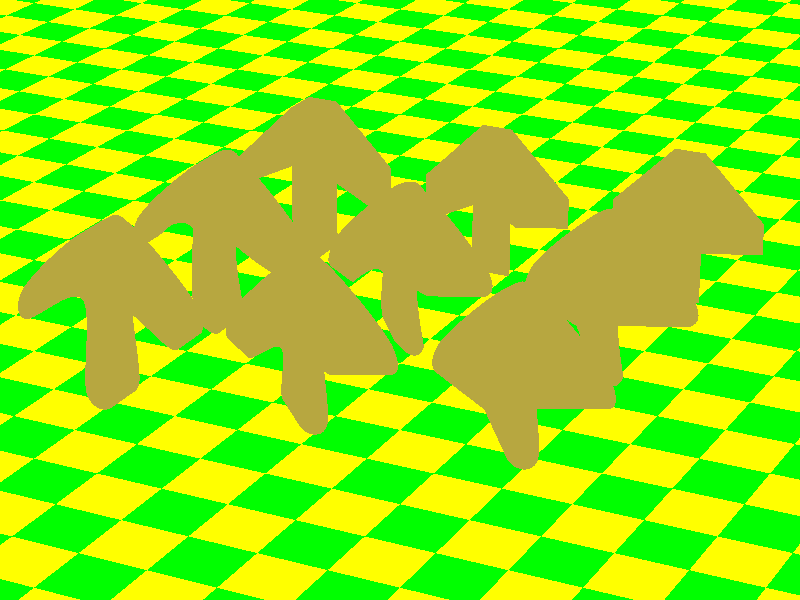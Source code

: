 // Persistence Of Vision raytracer version 3.1 sample file.
// Demo showing several prisms ... Dieter Bayer, June 1994
//
// back to front: linear, quadratic, cubic interpolation
// left to right: linear and conic (2x) sweeping

global_settings { assumed_gamma 2.2 }

#include "colors.inc"
#include "textures.inc"

camera {
  location <80, 80, -160>
  right <4/3, 0, 0>
  up <0, 1, 0>
  sky <0, 1, 0>
  direction <0, 0, 4.5>
  look_at <0, 5, 0>
}

light_source { <40, 40, -80> colour Gray40 }

light_source { <0, 50, 20> colour Gray40 }

light_source { <50, 50, -50> colour Gray40 }

light_source { <-50, 50, -50> colour Gray40 }

background { color SkyBlue }

plane { y, 0
   pigment {
      checker colour Yellow colour Green
      scale 5
   }
   finish {
      ambient 0.2
      diffuse 0.8
   }
}

// Prism with linear interpolation and linear sweeping

#declare Prism1 =
prism {
  linear_spline
  linear_sweep
  0.5,
  1.0,
  11,

  < 0.2, -1.0>, < 0.2,  0.2>, < 1.0, -0.2>, < 1.0,  0.2>, < 0.2,  1.0>, 
  <-0.2,  1.0>, <-1.0,  0.2>, <-1.0, -0.2>, <-0.2,  0.2>, <-0.2, -1.0>,
  < 0.2, -1.0>

  texture { Brass_Metal }

  translate <0, -0.75, 0>
  scale <6, 6, 6>
  rotate <90, 0, 180>
  translate <0, 3, 0>
}

// Prism with quadratic interpolation and linear sweeping

#declare Prism2 =
prism {
  quadratic_spline
  linear_sweep
  0.5,
  1.0,
  12,

  < 0.2, -1.0>, < 0.2,  0.2>, < 1.0, -0.2>, < 1.0,  0.2>, < 0.2,  1.0>, 
  <-0.2,  1.0>, <-1.0,  0.2>, <-1.0, -0.2>, <-0.2,  0.2>, <-0.2, -1.0>,
  < 0.2, -1.0>,
  < 0.2,  0.2>

  texture { Brass_Metal }

  translate <0, -0.75, 0>
  scale <6, 6, 6>
  rotate <90, 0, 180>
  translate <0, 3, 0>
}

// Prism with cubic interpolation and linear sweeping

#declare Prism3 =
prism {
  cubic_spline
  linear_sweep
  0.5,
  1.0,
  13,

  <-0.2, -1.0>,
  < 0.2, -1.0>, < 0.2,  0.2>, < 1.0, -0.2>, < 1.0,  0.2>, < 0.2,  1.0>, 
  <-0.2,  1.0>, <-1.0,  0.2>, <-1.0, -0.2>, <-0.2,  0.2>, <-0.2, -1.0>,
  < 0.2, -1.0>,
  < 0.2,  0.2>

  texture { Brass_Metal }

  translate <0, -0.75, 0>
  scale <6, 6, 6>
  rotate <90, 0, 180>
  translate <0, 3, 0>
}

// Prism with linear interpolation and conic sweeping

#declare Prism4 =
prism {
  linear_spline
  conic_sweep
  0.5,
  1.0,
  11,

  < 0.2, -1.0>, < 0.2,  0.2>, < 1.0, -0.2>, < 1.0,  0.2>, < 0.2,  1.0>, 
  <-0.2,  1.0>, <-1.0,  0.2>, <-1.0, -0.2>, <-0.2,  0.2>, <-0.2, -1.0>,
  < 0.2, -1.0>

  texture { Brass_Metal }

  translate <0, -0.75, 0>
  scale <6, 6, 6>
  rotate <90, 0, 180>
  translate <0, 3, 0>
}

// Prism with quadratic interpolation and conic sweeping

#declare Prism5 =
prism {
  quadratic_spline
  conic_sweep
  0.5,
  1.0,
  12,

  < 0.2, -1.0>, < 0.2,  0.2>, < 1.0, -0.2>, < 1.0,  0.2>, < 0.2,  1.0>, 
  <-0.2,  1.0>, <-1.0,  0.2>, <-1.0, -0.2>, <-0.2,  0.2>, <-0.2, -1.0>,
  < 0.2, -1.0>,
  < 0.2,  0.2>

  texture { Brass_Metal }

  translate <0, -0.75, 0>
  scale <6, 6, 6>
  rotate <90, 0, 180>
  translate <0, 3, 0>
}

// Prism with cubic interpolation and conic sweeping

#declare Prism6 =
prism {
  cubic_spline
  conic_sweep
  0.5,
  1.0,
  13,

  <-0.2, -1.0>,
  < 0.2, -1.0>, < 0.2,  0.2>, < 1.0, -0.2>, < 1.0,  0.2>, < 0.2,  1.0>, 
  <-0.2,  1.0>, <-1.0,  0.2>, <-1.0, -0.2>, <-0.2,  0.2>, <-0.2, -1.0>,
  < 0.2, -1.0>,
  < 0.2,  0.2>

  texture { Brass_Metal }

  translate <0, -0.75, 0>
  scale <6, 6, 6>
  rotate <90, 0, 180>
  translate <0, 3, 0>
}

// Prism with linear interpolation and conic sweeping

#declare Prism7 =
prism {
  linear_spline
  conic_sweep
  0.0,
  1.0,
  11,

  < 0.2, -1.0>, < 0.2,  0.2>, < 1.0, -0.2>, < 1.0,  0.2>, < 0.2,  1.0>, 
  <-0.2,  1.0>, <-1.0,  0.2>, <-1.0, -0.2>, <-0.2,  0.2>, <-0.2, -1.0>,
  < 0.2, -1.0>

  texture { Brass_Metal }

  translate <0, -0.5, 0>
  scale <6, 6, 6>
  rotate <90, 0, 180>
  translate <0, 3, 0>
}

// Prism with quadratic interpolation and conic sweeping

#declare Prism8 =
prism {
  quadratic_spline
  conic_sweep
  0.0,
  1.0,
  12,

  < 0.2, -1.0>, < 0.2,  0.2>, < 1.0, -0.2>, < 1.0,  0.2>, < 0.2,  1.0>, 
  <-0.2,  1.0>, <-1.0,  0.2>, <-1.0, -0.2>, <-0.2,  0.2>, <-0.2, -1.0>,
  < 0.2, -1.0>,
  < 0.2,  0.2>

  texture { Brass_Metal }

  translate <0, -0.5, 0>
  scale <6, 6, 6>
  rotate <90, 0, 180>
  translate <0, 3, 0>
}

// Prism with cubic interpolation and conic sweeping

#declare Prism9 =
prism {
  cubic_spline
  conic_sweep
  0.0,
  1.0,
  13,

  <-0.2, -1.0>,
  < 0.2, -1.0>, < 0.2,  0.2>, < 1.0, -0.2>, < 1.0,  0.2>, < 0.2,  1.0>, 
  <-0.2,  1.0>, <-1.0,  0.2>, <-1.0, -0.2>, <-0.2,  0.2>, <-0.2, -1.0>,
  < 0.2, -1.0>,
  < 0.2,  0.2>

  texture { Brass_Metal }

  translate <0, -0.5, 0>
  scale <6, 6, 6>
  rotate <90, 0, 180>
  translate <0, 3, 0>
}

object { Prism1 translate <-15, 4, 15> }

object { Prism2 translate <-15, 4, 0> }

object { Prism3 translate <-15, 4, -15> }

object { Prism4 translate <0, 4, 15> }

object { Prism5 translate <0, 4, 0> }

object { Prism6 translate <0, 4, -15> }

object { Prism7 translate <15, 4, 15> }

object { Prism8 translate <15, 4, 0> }

object { Prism9 translate <15, 4, -15> }


